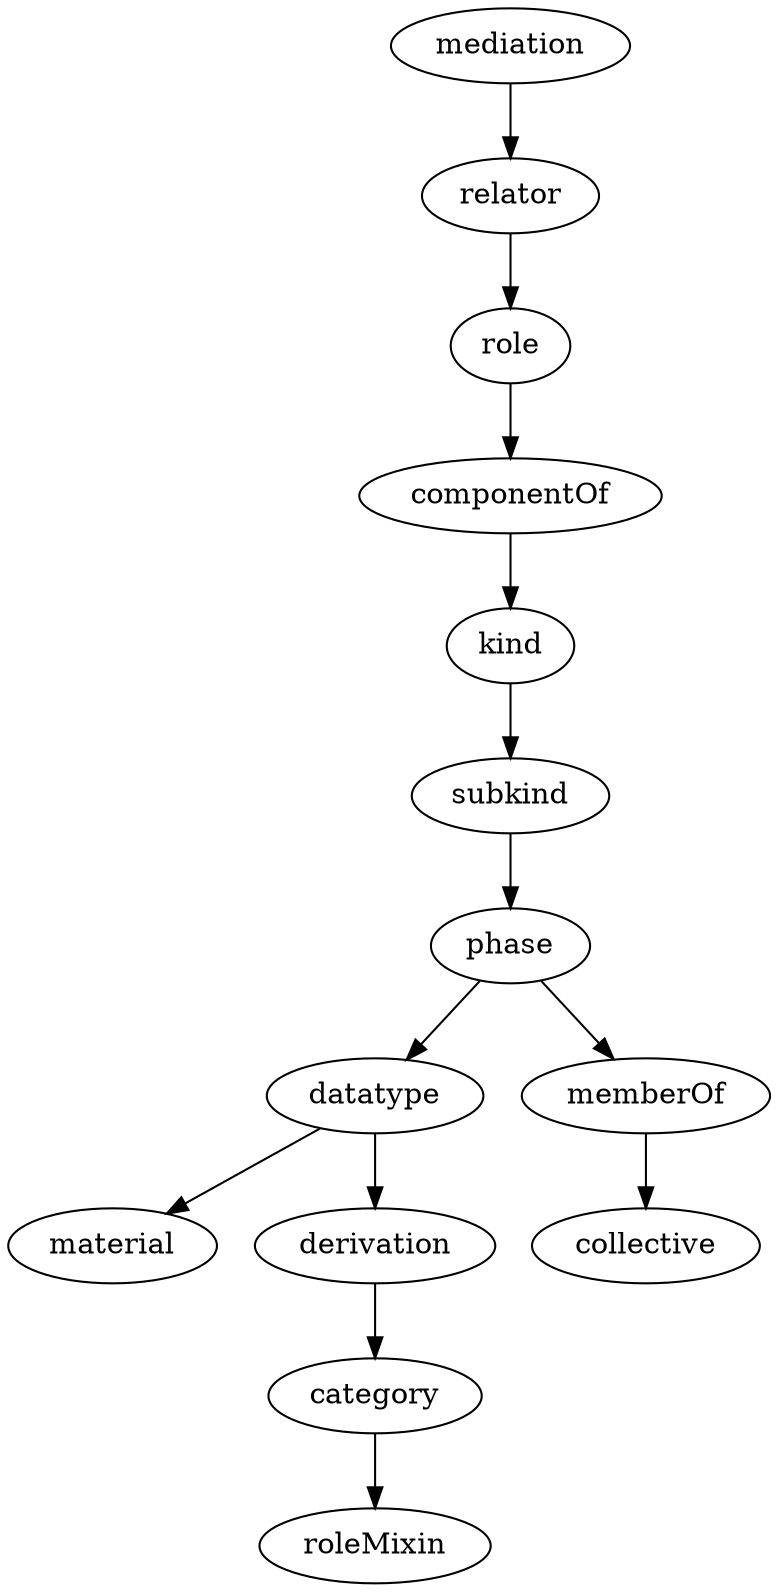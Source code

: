 strict digraph  {
mediation;
relator;
role;
componentOf;
kind;
subkind;
phase;
datatype;
memberOf;
material;
derivation;
category;
roleMixin;
collective;
mediation -> relator;
relator -> role;
role -> componentOf;
componentOf -> kind;
kind -> subkind;
subkind -> phase;
phase -> datatype;
phase -> memberOf;
datatype -> material;
datatype -> derivation;
memberOf -> collective;
derivation -> category;
category -> roleMixin;
}
